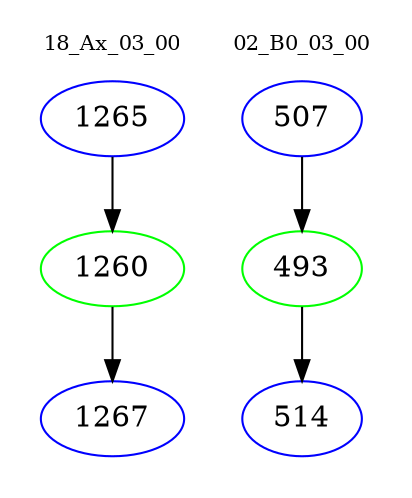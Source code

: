 digraph{
subgraph cluster_0 {
color = white
label = "18_Ax_03_00";
fontsize=10;
T0_1265 [label="1265", color="blue"]
T0_1265 -> T0_1260 [color="black"]
T0_1260 [label="1260", color="green"]
T0_1260 -> T0_1267 [color="black"]
T0_1267 [label="1267", color="blue"]
}
subgraph cluster_1 {
color = white
label = "02_B0_03_00";
fontsize=10;
T1_507 [label="507", color="blue"]
T1_507 -> T1_493 [color="black"]
T1_493 [label="493", color="green"]
T1_493 -> T1_514 [color="black"]
T1_514 [label="514", color="blue"]
}
}
